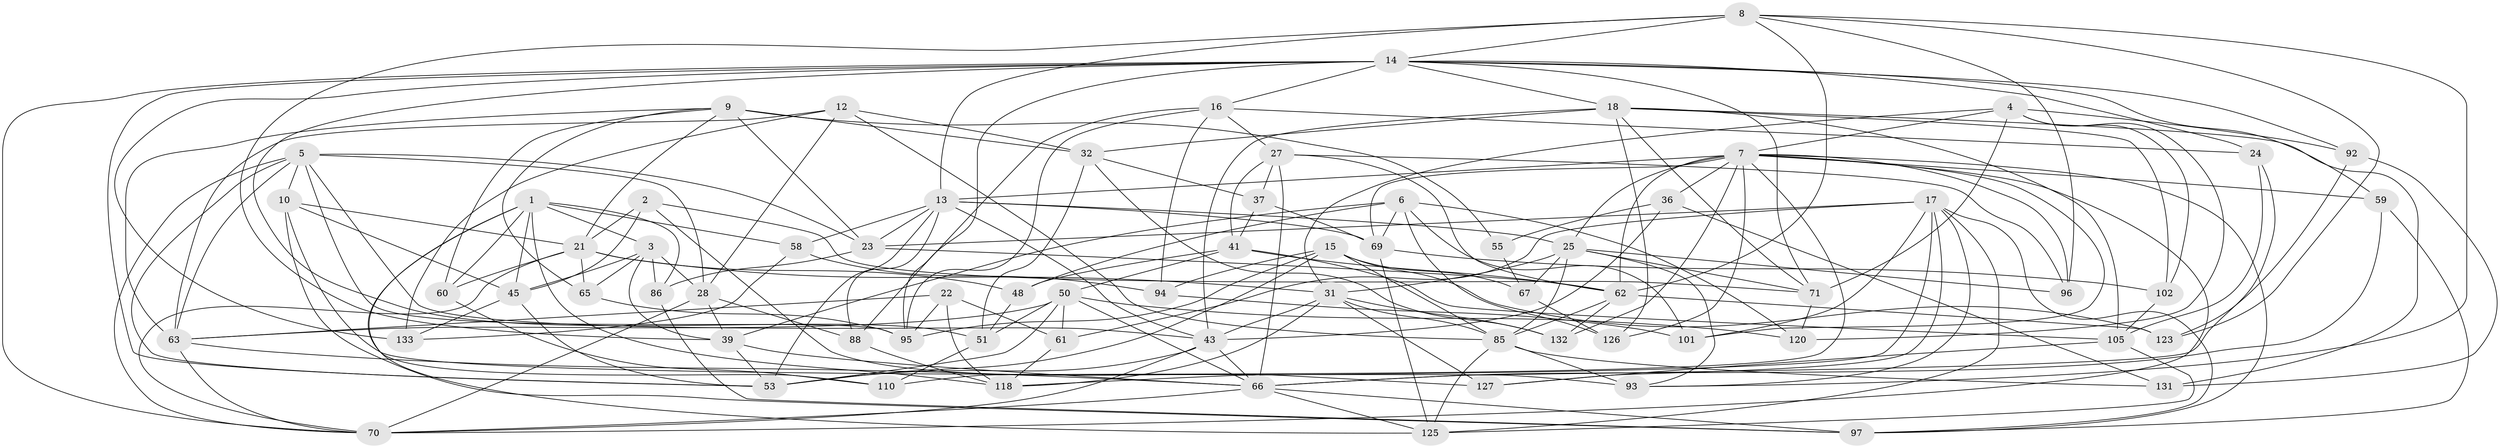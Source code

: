 // original degree distribution, {4: 1.0}
// Generated by graph-tools (version 1.1) at 2025/20/03/04/25 18:20:51]
// undirected, 71 vertices, 207 edges
graph export_dot {
graph [start="1"]
  node [color=gray90,style=filled];
  1 [super="+11+44"];
  2;
  3 [super="+79"];
  4 [super="+130"];
  5 [super="+29+116"];
  6 [super="+26"];
  7 [super="+46+81+34"];
  8 [super="+35+91+20"];
  9 [super="+138+135"];
  10 [super="+49"];
  12 [super="+47"];
  13 [super="+73+19"];
  14 [super="+30+57"];
  15 [super="+33"];
  16 [super="+140"];
  17 [super="+72+42"];
  18 [super="+84+54"];
  21 [super="+87+83"];
  22;
  23 [super="+142"];
  24;
  25 [super="+124+40"];
  27 [super="+64"];
  28 [super="+56"];
  31 [super="+107"];
  32 [super="+38"];
  36;
  37;
  39 [super="+103"];
  41 [super="+108"];
  43 [super="+121+74"];
  45 [super="+82"];
  48;
  50 [super="+68+129"];
  51 [super="+52"];
  53 [super="+141+99"];
  55;
  58;
  59;
  60;
  61;
  62 [super="+75"];
  63 [super="+115+106"];
  65;
  66 [super="+98+78"];
  67;
  69 [super="+143"];
  70 [super="+80+90"];
  71 [super="+89"];
  85 [super="+114+100"];
  86;
  88;
  92;
  93 [super="+104"];
  94;
  95 [super="+112"];
  96;
  97 [super="+111"];
  101;
  102;
  105 [super="+137"];
  110;
  118 [super="+122"];
  120;
  123;
  125 [super="+128"];
  126;
  127;
  131;
  132;
  133;
  1 -- 86;
  1 -- 3;
  1 -- 60;
  1 -- 45;
  1 -- 110;
  1 -- 58;
  1 -- 118;
  1 -- 125;
  2 -- 127;
  2 -- 21;
  2 -- 71;
  2 -- 45;
  3 -- 45;
  3 -- 28;
  3 -- 65;
  3 -- 86;
  3 -- 39;
  4 -- 31;
  4 -- 102;
  4 -- 120;
  4 -- 92;
  4 -- 71;
  4 -- 7;
  5 -- 95;
  5 -- 43;
  5 -- 28;
  5 -- 10;
  5 -- 23;
  5 -- 63;
  5 -- 53;
  5 -- 70;
  6 -- 126;
  6 -- 48;
  6 -- 69;
  6 -- 120;
  6 -- 101;
  6 -- 39;
  7 -- 96;
  7 -- 69;
  7 -- 62;
  7 -- 25;
  7 -- 59;
  7 -- 13;
  7 -- 97;
  7 -- 36;
  7 -- 101;
  7 -- 70;
  7 -- 132;
  7 -- 110;
  7 -- 126;
  8 -- 39;
  8 -- 96;
  8 -- 13 [weight=2];
  8 -- 62;
  8 -- 123;
  8 -- 14;
  8 -- 93;
  9 -- 55 [weight=2];
  9 -- 60;
  9 -- 23;
  9 -- 65;
  9 -- 21;
  9 -- 63;
  9 -- 32;
  10 -- 93 [weight=2];
  10 -- 97;
  10 -- 45;
  10 -- 21;
  12 -- 28;
  12 -- 85;
  12 -- 133;
  12 -- 63;
  12 -- 32 [weight=2];
  13 -- 58;
  13 -- 43;
  13 -- 69;
  13 -- 23;
  13 -- 25;
  13 -- 88;
  13 -- 53;
  14 -- 24;
  14 -- 59;
  14 -- 70;
  14 -- 16;
  14 -- 51;
  14 -- 53;
  14 -- 92;
  14 -- 95;
  14 -- 18;
  14 -- 133;
  14 -- 71;
  15 -- 85;
  15 -- 53;
  15 -- 95;
  15 -- 67;
  15 -- 123;
  15 -- 94;
  16 -- 27;
  16 -- 95;
  16 -- 94;
  16 -- 24;
  16 -- 88;
  17 -- 101;
  17 -- 93;
  17 -- 127;
  17 -- 23;
  17 -- 118;
  17 -- 125;
  17 -- 61;
  17 -- 97;
  18 -- 71;
  18 -- 43;
  18 -- 126;
  18 -- 105;
  18 -- 32;
  18 -- 131;
  18 -- 102;
  21 -- 48;
  21 -- 60;
  21 -- 65;
  21 -- 70;
  21 -- 31;
  22 -- 95;
  22 -- 61;
  22 -- 63;
  22 -- 118;
  23 -- 62;
  23 -- 86;
  24 -- 105;
  24 -- 66;
  25 -- 96;
  25 -- 67;
  25 -- 31;
  25 -- 85;
  25 -- 71;
  25 -- 93;
  27 -- 37;
  27 -- 62;
  27 -- 96;
  27 -- 41;
  27 -- 66;
  28 -- 88;
  28 -- 39;
  28 -- 70;
  31 -- 43;
  31 -- 132;
  31 -- 85;
  31 -- 118;
  31 -- 127;
  32 -- 51 [weight=2];
  32 -- 132;
  32 -- 37;
  36 -- 55;
  36 -- 131;
  36 -- 43;
  37 -- 41;
  37 -- 69;
  39 -- 66;
  39 -- 53;
  41 -- 62;
  41 -- 48;
  41 -- 105;
  41 -- 50;
  43 -- 66;
  43 -- 70;
  43 -- 53;
  45 -- 53;
  45 -- 133;
  48 -- 51;
  50 -- 61;
  50 -- 120;
  50 -- 51;
  50 -- 63 [weight=2];
  50 -- 66;
  50 -- 53;
  51 -- 110;
  55 -- 67;
  58 -- 94;
  58 -- 133;
  59 -- 66;
  59 -- 97;
  60 -- 110;
  61 -- 118;
  62 -- 123;
  62 -- 85;
  62 -- 132;
  63 -- 70;
  63 -- 66;
  65 -- 95;
  66 -- 97;
  66 -- 70;
  66 -- 125;
  67 -- 126;
  69 -- 102;
  69 -- 125;
  71 -- 120;
  85 -- 131;
  85 -- 125;
  85 -- 93;
  86 -- 97;
  88 -- 118;
  92 -- 123;
  92 -- 131;
  94 -- 101;
  102 -- 105;
  105 -- 127;
  105 -- 125;
}
